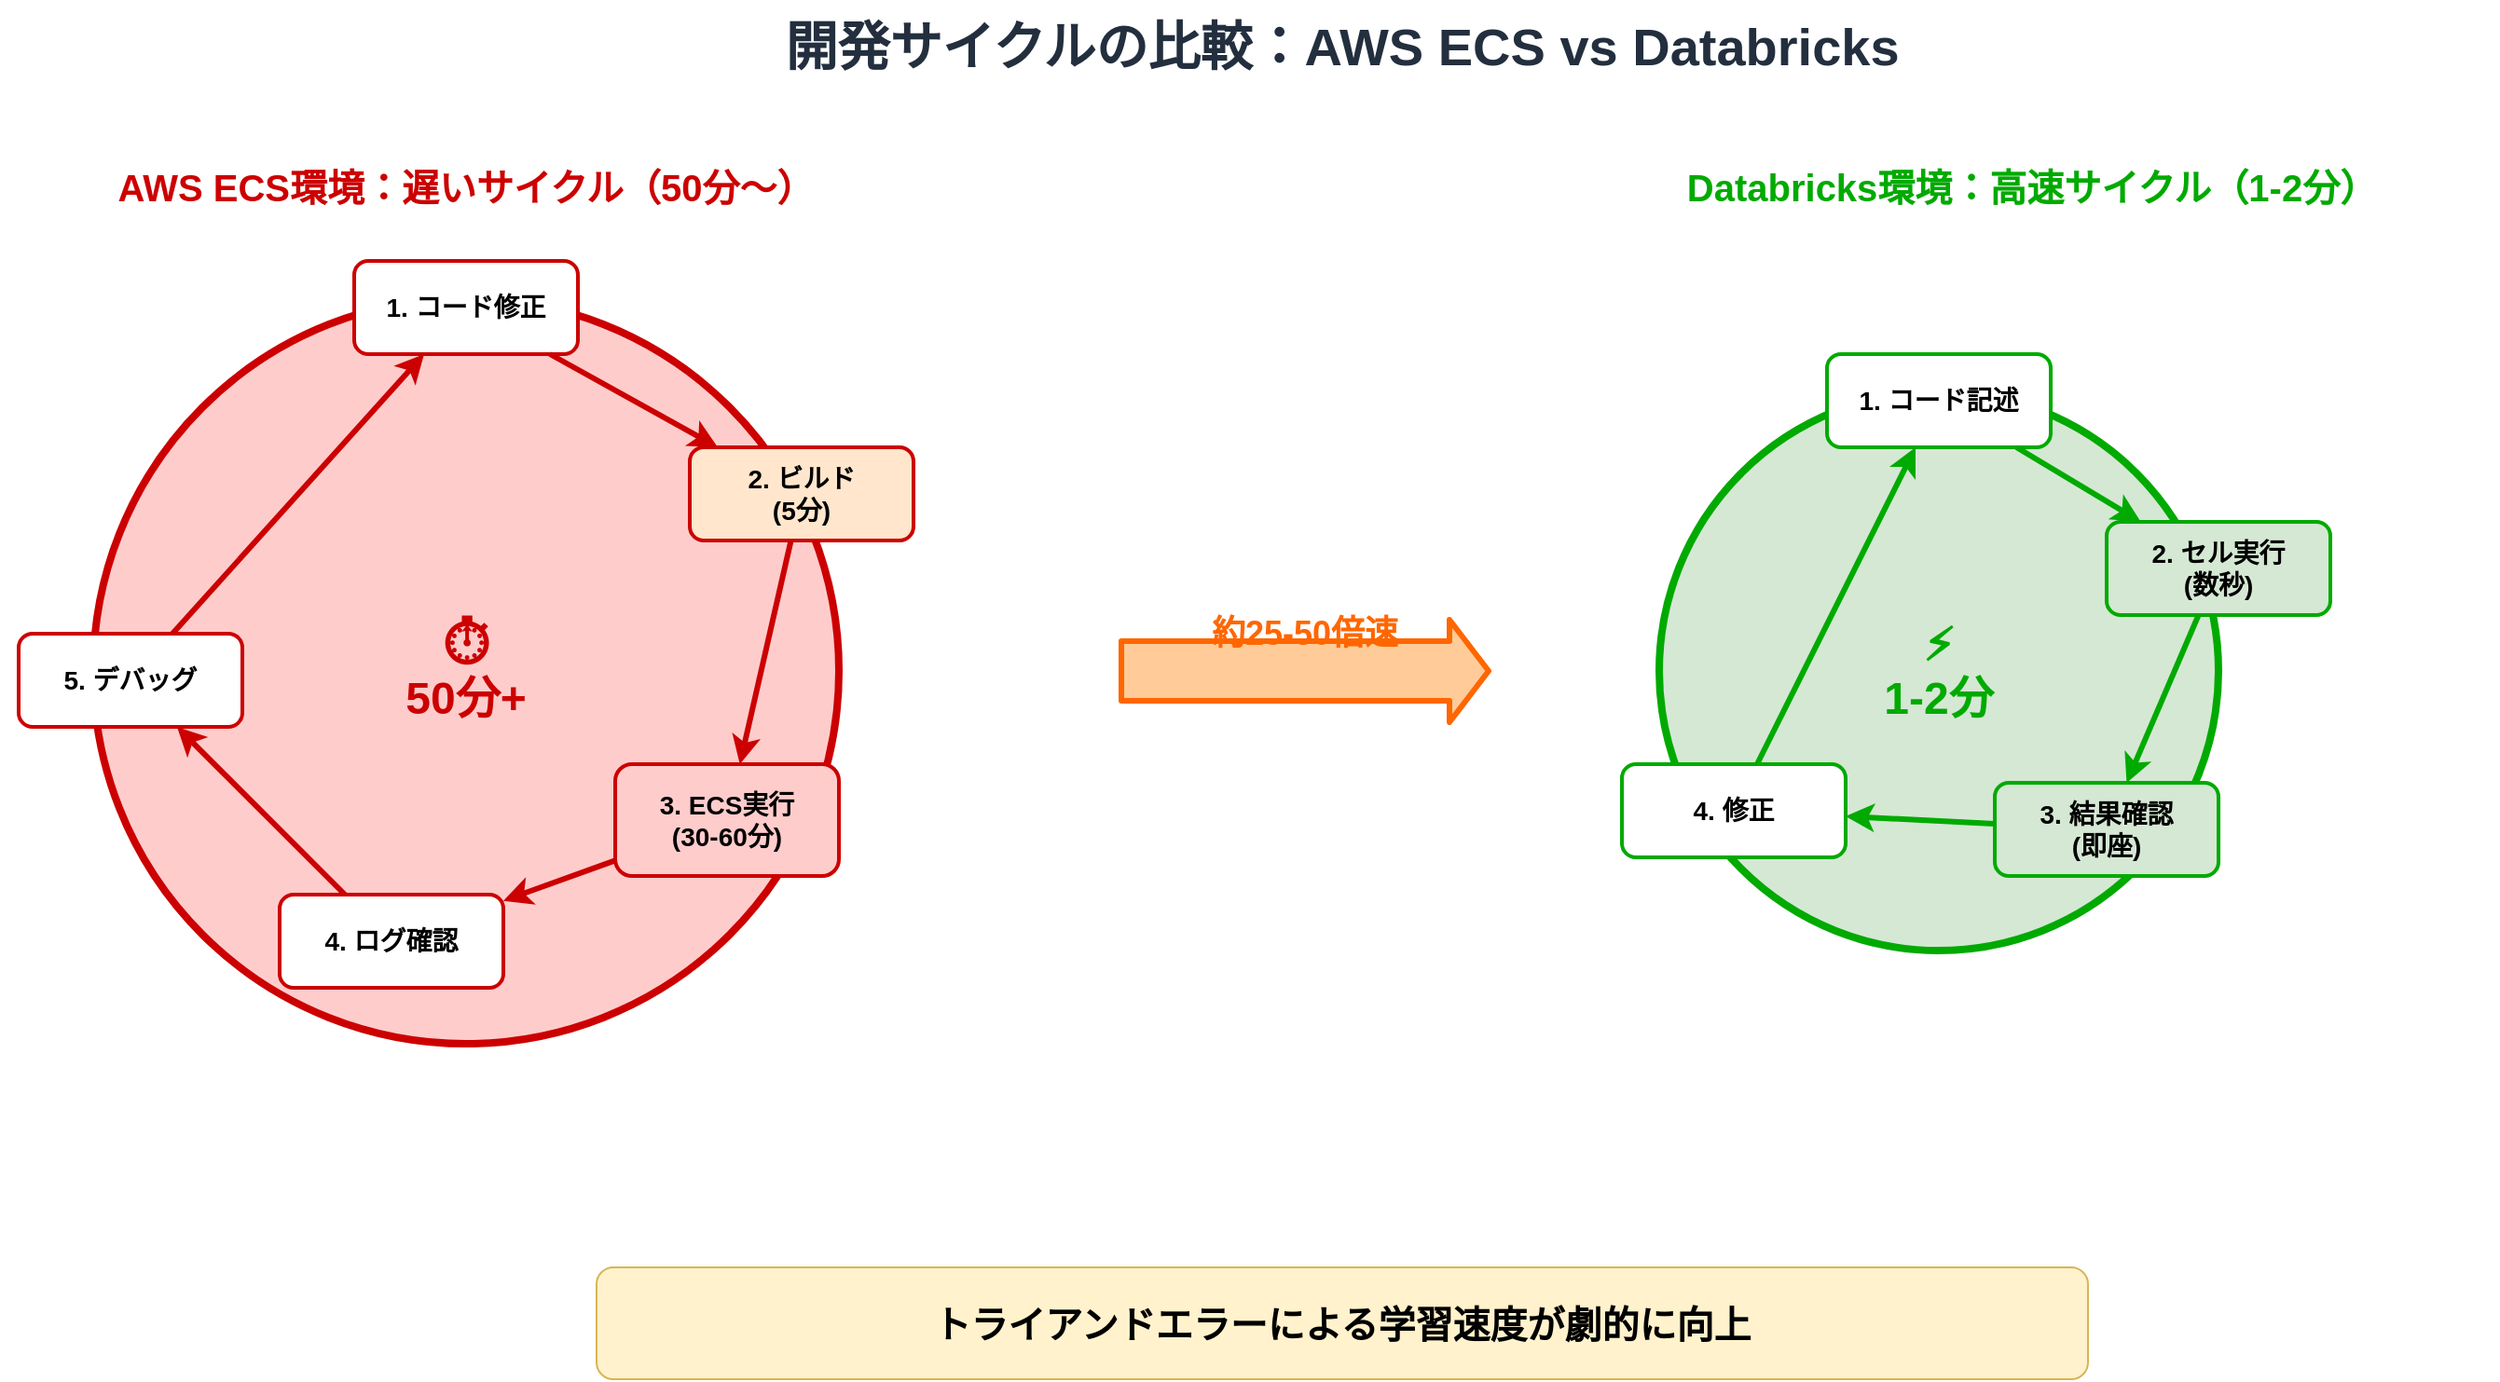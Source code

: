<mxfile>
  <diagram name="開発サイクル比較" id="dev-cycle">
    <mxGraphModel dx="1422" dy="794" grid="1" gridSize="10" guides="1" tooltips="1" connect="1" arrows="1" fold="1" page="1" pageScale="1" pageWidth="1600" pageHeight="900" background="#ffffff">
      <root>
        <mxCell id="0"/>
        <mxCell id="1" parent="0"/>

        <!-- Title -->
        <mxCell id="title" value="開発サイクルの比較：AWS ECS vs Databricks" style="text;html=1;strokeColor=none;fillColor=none;align=center;verticalAlign=middle;whiteSpace=wrap;rounded=0;fontSize=28;fontStyle=1;fontColor=#232F3E;" vertex="1" parent="1">
          <mxGeometry x="400" y="40" width="800" height="50" as="geometry"/>
        </mxCell>

        <!-- Left Side: AWS ECS Cycle (Slow) -->
        <mxCell id="aws-title" value="AWS ECS環境：遅いサイクル（50分～）" style="text;html=1;strokeColor=none;fillColor=none;align=center;verticalAlign=middle;whiteSpace=wrap;rounded=0;fontSize=20;fontStyle=1;fontColor=#CC0000;" vertex="1" parent="1">
          <mxGeometry x="80" y="120" width="500" height="40" as="geometry"/>
        </mxCell>

        <!-- AWS Cycle Circle -->
        <mxCell id="aws-circle" value="" style="ellipse;whiteSpace=wrap;html=1;aspect=fixed;fillColor=#ffcccc;strokeColor=#CC0000;strokeWidth=4;" vertex="1" parent="1">
          <mxGeometry x="130" y="200" width="400" height="400" as="geometry"/>
        </mxCell>

        <!-- AWS Step 1 -->
        <mxCell id="aws-step1" value="1. コード修正" style="rounded=1;whiteSpace=wrap;html=1;fillColor=#ffffff;strokeColor=#CC0000;strokeWidth=2;fontSize=14;fontStyle=1;" vertex="1" parent="1">
          <mxGeometry x="270" y="180" width="120" height="50" as="geometry"/>
        </mxCell>

        <!-- AWS Step 2 -->
        <mxCell id="aws-step2" value="2. ビルド&lt;br&gt;(5分)" style="rounded=1;whiteSpace=wrap;html=1;fillColor=#ffe6cc;strokeColor=#CC0000;strokeWidth=2;fontSize=14;fontStyle=1;" vertex="1" parent="1">
          <mxGeometry x="450" y="280" width="120" height="50" as="geometry"/>
        </mxCell>

        <!-- AWS Step 3 -->
        <mxCell id="aws-step3" value="3. ECS実行&lt;br&gt;(30-60分)" style="rounded=1;whiteSpace=wrap;html=1;fillColor=#ffcccc;strokeColor=#CC0000;strokeWidth=2;fontSize=14;fontStyle=1;" vertex="1" parent="1">
          <mxGeometry x="410" y="450" width="120" height="60" as="geometry"/>
        </mxCell>

        <!-- AWS Step 4 -->
        <mxCell id="aws-step4" value="4. ログ確認" style="rounded=1;whiteSpace=wrap;html=1;fillColor=#ffffff;strokeColor=#CC0000;strokeWidth=2;fontSize=14;fontStyle=1;" vertex="1" parent="1">
          <mxGeometry x="230" y="520" width="120" height="50" as="geometry"/>
        </mxCell>

        <!-- AWS Step 5 -->
        <mxCell id="aws-step5" value="5. デバッグ" style="rounded=1;whiteSpace=wrap;html=1;fillColor=#ffffff;strokeColor=#CC0000;strokeWidth=2;fontSize=14;fontStyle=1;" vertex="1" parent="1">
          <mxGeometry x="90" y="380" width="120" height="50" as="geometry"/>
        </mxCell>

        <!-- AWS Arrows -->
        <mxCell id="aws-arrow1" value="" style="curved=1;endArrow=classic;html=1;strokeWidth=3;strokeColor=#CC0000;" edge="1" parent="1" source="aws-step1" target="aws-step2">
          <mxGeometry width="50" height="50" relative="1" as="geometry">
            <mxPoint x="400" y="400" as="sourcePoint"/>
            <mxPoint x="450" y="350" as="targetPoint"/>
          </mxGeometry>
        </mxCell>
        <mxCell id="aws-arrow2" value="" style="curved=1;endArrow=classic;html=1;strokeWidth=3;strokeColor=#CC0000;" edge="1" parent="1" source="aws-step2" target="aws-step3">
          <mxGeometry width="50" height="50" relative="1" as="geometry">
            <mxPoint x="400" y="400" as="sourcePoint"/>
            <mxPoint x="450" y="350" as="targetPoint"/>
          </mxGeometry>
        </mxCell>
        <mxCell id="aws-arrow3" value="" style="curved=1;endArrow=classic;html=1;strokeWidth=3;strokeColor=#CC0000;" edge="1" parent="1" source="aws-step3" target="aws-step4">
          <mxGeometry width="50" height="50" relative="1" as="geometry">
            <mxPoint x="400" y="400" as="sourcePoint"/>
            <mxPoint x="450" y="350" as="targetPoint"/>
          </mxGeometry>
        </mxCell>
        <mxCell id="aws-arrow4" value="" style="curved=1;endArrow=classic;html=1;strokeWidth=3;strokeColor=#CC0000;" edge="1" parent="1" source="aws-step4" target="aws-step5">
          <mxGeometry width="50" height="50" relative="1" as="geometry">
            <mxPoint x="400" y="400" as="sourcePoint"/>
            <mxPoint x="450" y="350" as="targetPoint"/>
          </mxGeometry>
        </mxCell>
        <mxCell id="aws-arrow5" value="" style="curved=1;endArrow=classic;html=1;strokeWidth=3;strokeColor=#CC0000;" edge="1" parent="1" source="aws-step5" target="aws-step1">
          <mxGeometry width="50" height="50" relative="1" as="geometry">
            <mxPoint x="400" y="400" as="sourcePoint"/>
            <mxPoint x="450" y="350" as="targetPoint"/>
          </mxGeometry>
        </mxCell>

        <!-- AWS Center Label -->
        <mxCell id="aws-center" value="⏱️&lt;br&gt;50分+" style="text;html=1;strokeColor=none;fillColor=none;align=center;verticalAlign=middle;whiteSpace=wrap;rounded=0;fontSize=24;fontStyle=1;fontColor=#CC0000;" vertex="1" parent="1">
          <mxGeometry x="260" y="360" width="140" height="80" as="geometry"/>
        </mxCell>

        <!-- Right Side: Databricks Cycle (Fast) -->
        <mxCell id="db-title" value="Databricks環境：高速サイクル（1-2分）" style="text;html=1;strokeColor=none;fillColor=none;align=center;verticalAlign=middle;whiteSpace=wrap;rounded=0;fontSize=20;fontStyle=1;fontColor=#00AA00;" vertex="1" parent="1">
          <mxGeometry x="920" y="120" width="500" height="40" as="geometry"/>
        </mxCell>

        <!-- Databricks Cycle Circle -->
        <mxCell id="db-circle" value="" style="ellipse;whiteSpace=wrap;html=1;aspect=fixed;fillColor=#d5e8d4;strokeColor=#00AA00;strokeWidth=4;" vertex="1" parent="1">
          <mxGeometry x="970" y="250" width="300" height="300" as="geometry"/>
        </mxCell>

        <!-- DB Step 1 -->
        <mxCell id="db-step1" value="1. コード記述" style="rounded=1;whiteSpace=wrap;html=1;fillColor=#ffffff;strokeColor=#00AA00;strokeWidth=2;fontSize=14;fontStyle=1;" vertex="1" parent="1">
          <mxGeometry x="1060" y="230" width="120" height="50" as="geometry"/>
        </mxCell>

        <!-- DB Step 2 -->
        <mxCell id="db-step2" value="2. セル実行&lt;br&gt;(数秒)" style="rounded=1;whiteSpace=wrap;html=1;fillColor=#d5e8d4;strokeColor=#00AA00;strokeWidth=2;fontSize=14;fontStyle=1;" vertex="1" parent="1">
          <mxGeometry x="1210" y="320" width="120" height="50" as="geometry"/>
        </mxCell>

        <!-- DB Step 3 -->
        <mxCell id="db-step3" value="3. 結果確認&lt;br&gt;(即座)" style="rounded=1;whiteSpace=wrap;html=1;fillColor=#d5e8d4;strokeColor=#00AA00;strokeWidth=2;fontSize=14;fontStyle=1;" vertex="1" parent="1">
          <mxGeometry x="1150" y="460" width="120" height="50" as="geometry"/>
        </mxCell>

        <!-- DB Step 4 -->
        <mxCell id="db-step4" value="4. 修正" style="rounded=1;whiteSpace=wrap;html=1;fillColor=#ffffff;strokeColor=#00AA00;strokeWidth=2;fontSize=14;fontStyle=1;" vertex="1" parent="1">
          <mxGeometry x="950" y="450" width="120" height="50" as="geometry"/>
        </mxCell>

        <!-- DB Arrows -->
        <mxCell id="db-arrow1" value="" style="curved=1;endArrow=classic;html=1;strokeWidth=3;strokeColor=#00AA00;" edge="1" parent="1" source="db-step1" target="db-step2">
          <mxGeometry width="50" height="50" relative="1" as="geometry">
            <mxPoint x="1100" y="400" as="sourcePoint"/>
            <mxPoint x="1150" y="350" as="targetPoint"/>
          </mxGeometry>
        </mxCell>
        <mxCell id="db-arrow2" value="" style="curved=1;endArrow=classic;html=1;strokeWidth=3;strokeColor=#00AA00;" edge="1" parent="1" source="db-step2" target="db-step3">
          <mxGeometry width="50" height="50" relative="1" as="geometry">
            <mxPoint x="1100" y="400" as="sourcePoint"/>
            <mxPoint x="1150" y="350" as="targetPoint"/>
          </mxGeometry>
        </mxCell>
        <mxCell id="db-arrow3" value="" style="curved=1;endArrow=classic;html=1;strokeWidth=3;strokeColor=#00AA00;" edge="1" parent="1" source="db-step3" target="db-step4">
          <mxGeometry width="50" height="50" relative="1" as="geometry">
            <mxPoint x="1100" y="400" as="sourcePoint"/>
            <mxPoint x="1150" y="350" as="targetPoint"/>
          </mxGeometry>
        </mxCell>
        <mxCell id="db-arrow4" value="" style="curved=1;endArrow=classic;html=1;strokeWidth=3;strokeColor=#00AA00;" edge="1" parent="1" source="db-step4" target="db-step1">
          <mxGeometry width="50" height="50" relative="1" as="geometry">
            <mxPoint x="1100" y="400" as="sourcePoint"/>
            <mxPoint x="1150" y="350" as="targetPoint"/>
          </mxGeometry>
        </mxCell>

        <!-- DB Center Label -->
        <mxCell id="db-center" value="⚡&lt;br&gt;1-2分" style="text;html=1;strokeColor=none;fillColor=none;align=center;verticalAlign=middle;whiteSpace=wrap;rounded=0;fontSize=24;fontStyle=1;fontColor=#00AA00;" vertex="1" parent="1">
          <mxGeometry x="1050" y="360" width="140" height="80" as="geometry"/>
        </mxCell>

        <!-- Comparison Arrow -->
        <mxCell id="comp-arrow" value="" style="shape=flexArrow;endArrow=classic;html=1;strokeWidth=3;fillColor=#ffcc99;strokeColor=#FF6600;width=30;endSize=6;" edge="1" parent="1">
          <mxGeometry width="50" height="50" relative="1" as="geometry">
            <mxPoint x="680" y="400" as="sourcePoint"/>
            <mxPoint x="880" y="400" as="targetPoint"/>
          </mxGeometry>
        </mxCell>
        <mxCell id="comp-label" value="約25-50倍速" style="text;html=1;strokeColor=none;fillColor=none;align=center;verticalAlign=middle;whiteSpace=wrap;rounded=0;fontSize=18;fontStyle=1;fontColor=#FF6600;" vertex="1" parent="1">
          <mxGeometry x="700" y="360" width="160" height="40" as="geometry"/>
        </mxCell>

        <!-- Bottom Summary -->
        <mxCell id="summary" value="トライアンドエラーによる学習速度が劇的に向上" style="rounded=1;whiteSpace=wrap;html=1;fillColor=#fff2cc;strokeColor=#d6b656;fontSize=20;fontStyle=1;align=center;" vertex="1" parent="1">
          <mxGeometry x="400" y="720" width="800" height="60" as="geometry"/>
        </mxCell>

      </root>
    </mxGraphModel>
  </diagram>
</mxfile>
